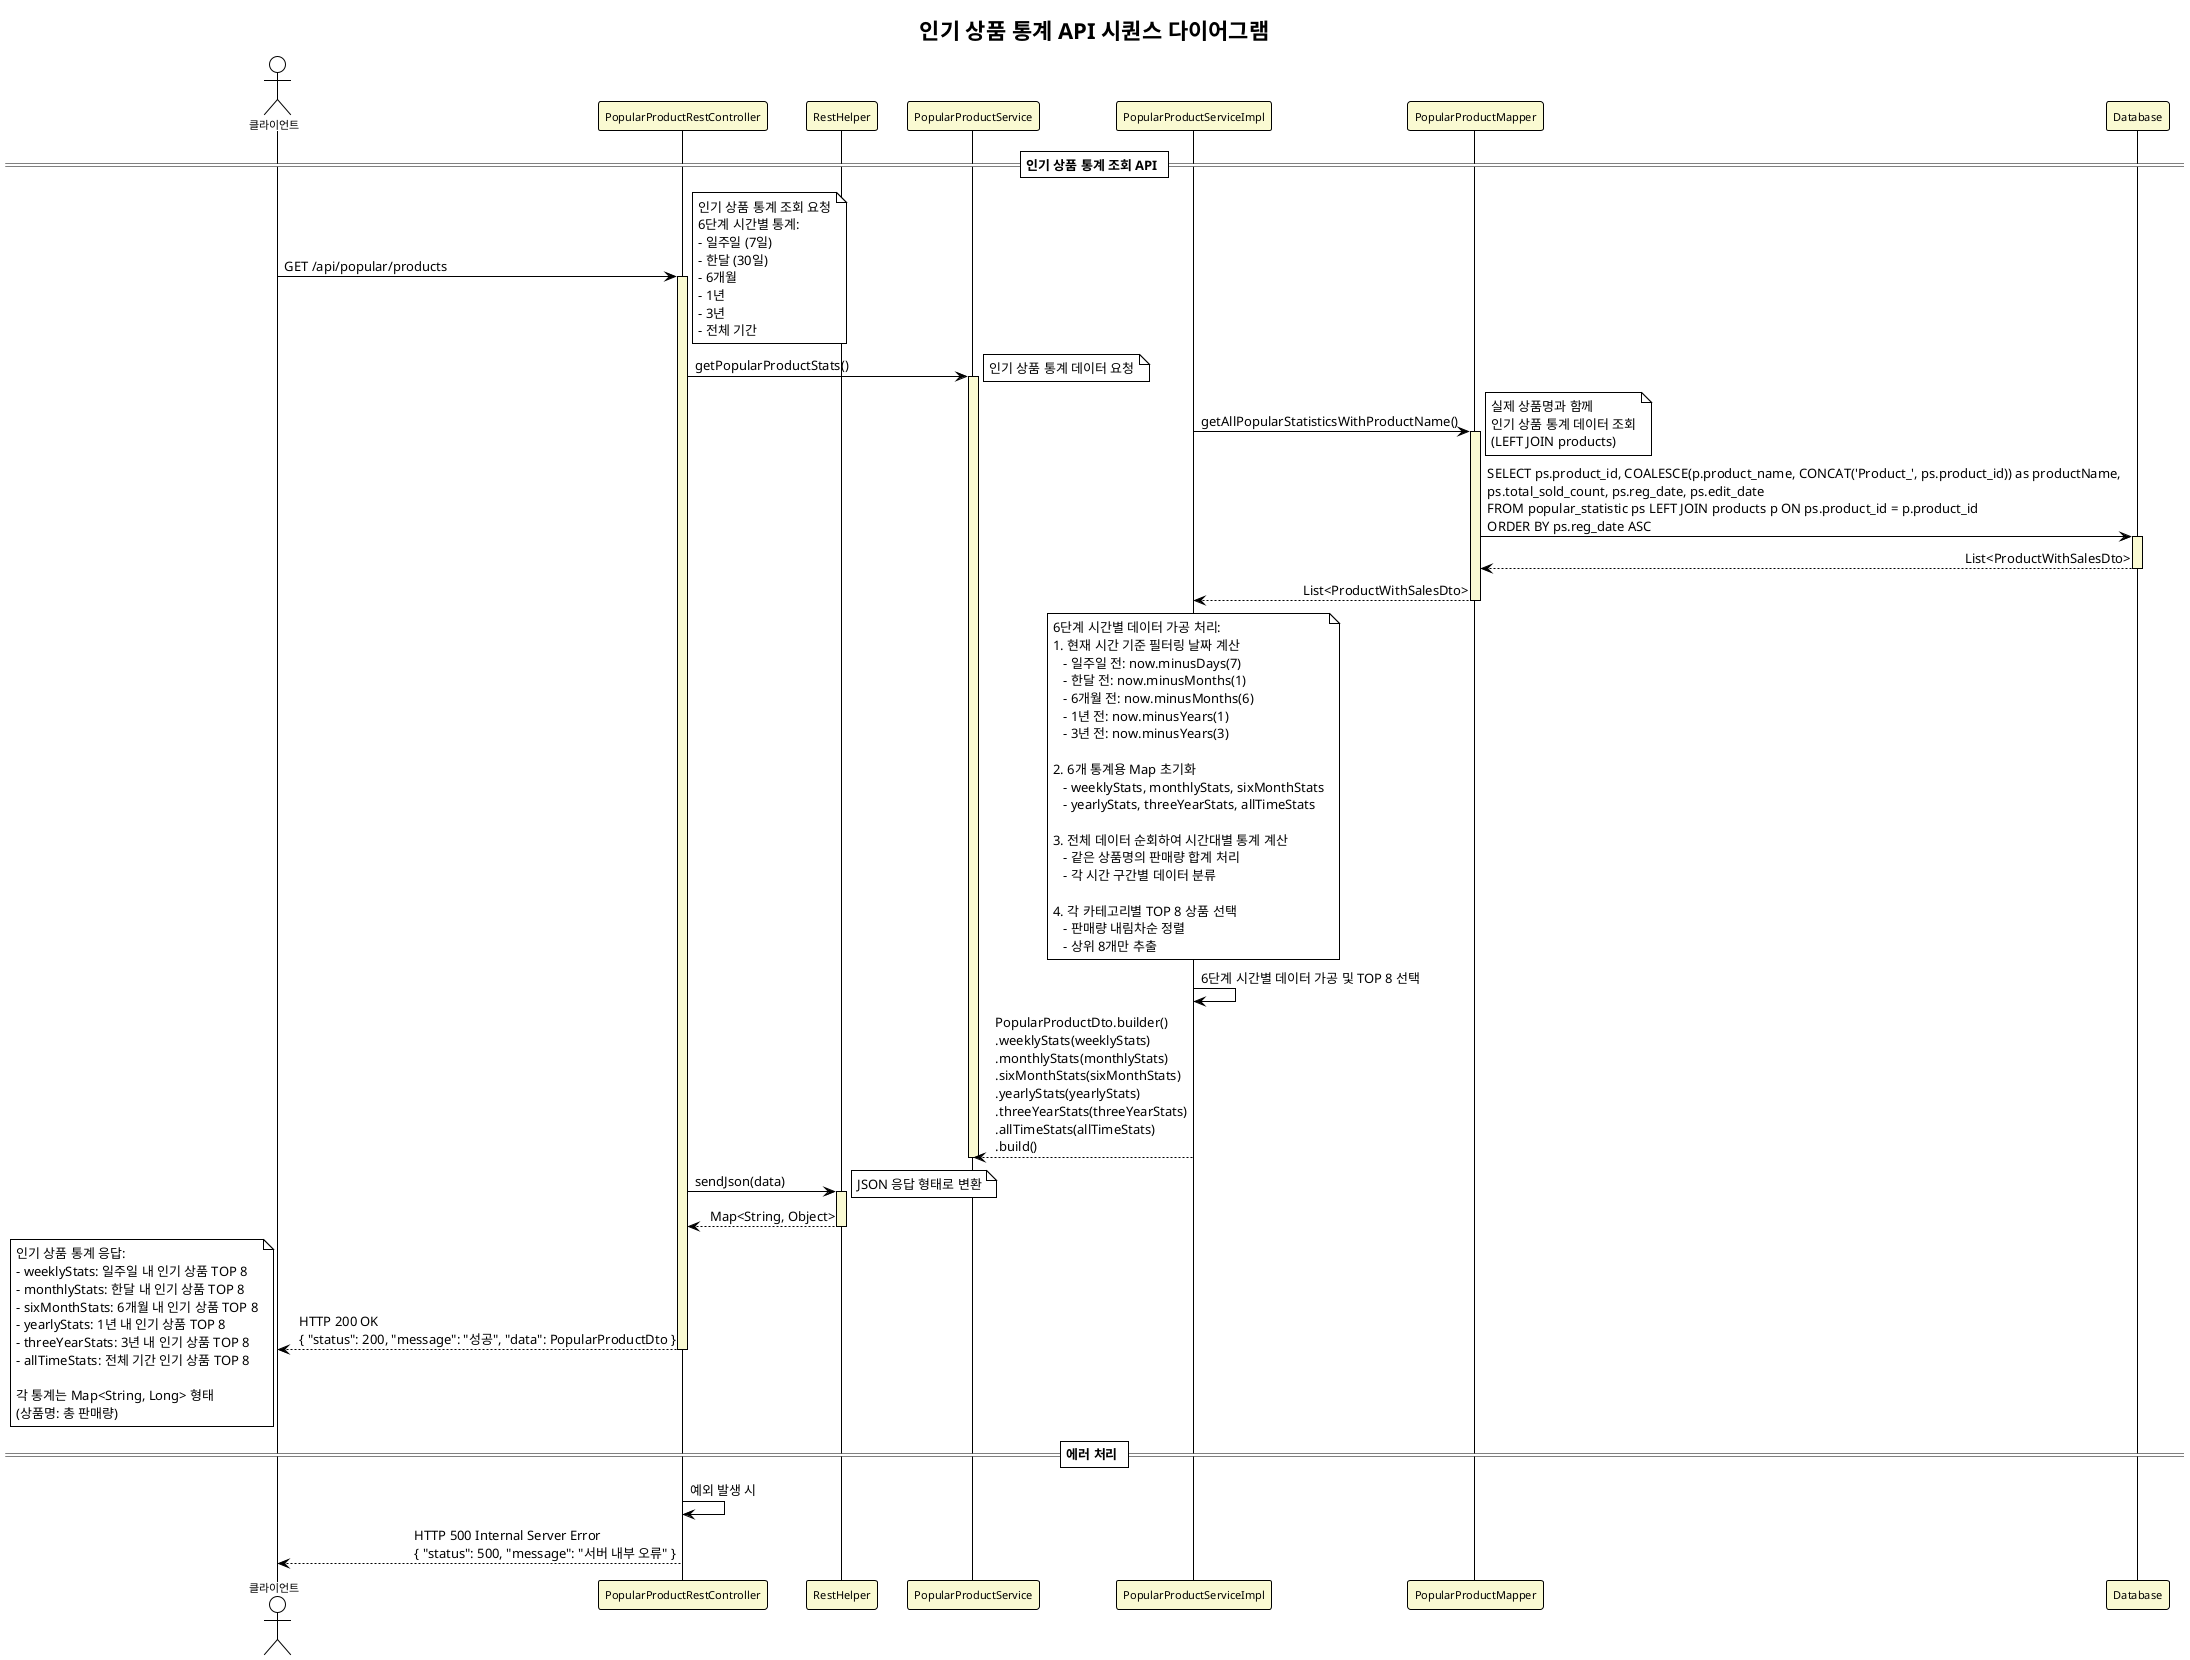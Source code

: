 @startuml PopularProductRestController
!theme plain
skinparam sequence {
    ArrowColor Black
    ActorBorderColor Black
    LifeLineBorderColor Black
    LifeLineBackgroundColor LightGoldenRodYellow
    ParticipantBorderColor Black
    ParticipantBackgroundColor LightGoldenRodYellow
    ParticipantFontSize 11
    ActorFontSize 11
    MessageAlign direction
}

title 인기 상품 통계 API 시퀀스 다이어그램

actor Client as "클라이언트"
participant PopularProductRestController as "PopularProductRestController"
participant RestHelper as "RestHelper"
participant PopularProductService as "PopularProductService"
participant PopularProductServiceImpl as "PopularProductServiceImpl"
participant PopularProductMapper as "PopularProductMapper"
participant Database as "Database"

== 인기 상품 통계 조회 API ==

Client -> PopularProductRestController: GET /api/popular/products
note right
  인기 상품 통계 조회 요청
  6단계 시간별 통계:
  - 일주일 (7일)
  - 한달 (30일)
  - 6개월
  - 1년
  - 3년
  - 전체 기간
end note

activate PopularProductRestController

PopularProductRestController -> PopularProductService: getPopularProductStats()
note right
  인기 상품 통계 데이터 요청
end note

activate PopularProductService

PopularProductServiceImpl -> PopularProductMapper: getAllPopularStatisticsWithProductName()
note right
  실제 상품명과 함께 
  인기 상품 통계 데이터 조회
  (LEFT JOIN products)
end note

activate PopularProductMapper

PopularProductMapper -> Database: SELECT ps.product_id, COALESCE(p.product_name, CONCAT('Product_', ps.product_id)) as productName,\nps.total_sold_count, ps.reg_date, ps.edit_date\nFROM popular_statistic ps LEFT JOIN products p ON ps.product_id = p.product_id\nORDER BY ps.reg_date ASC
activate Database
Database --> PopularProductMapper: List<ProductWithSalesDto>
deactivate Database

PopularProductMapper --> PopularProductServiceImpl: List<ProductWithSalesDto>
deactivate PopularProductMapper

note over PopularProductServiceImpl
  6단계 시간별 데이터 가공 처리:
  1. 현재 시간 기준 필터링 날짜 계산
     - 일주일 전: now.minusDays(7)
     - 한달 전: now.minusMonths(1)
     - 6개월 전: now.minusMonths(6)
     - 1년 전: now.minusYears(1)
     - 3년 전: now.minusYears(3)
  
  2. 6개 통계용 Map 초기화
     - weeklyStats, monthlyStats, sixMonthStats
     - yearlyStats, threeYearStats, allTimeStats
  
  3. 전체 데이터 순회하여 시간대별 통계 계산
     - 같은 상품명의 판매량 합계 처리
     - 각 시간 구간별 데이터 분류
  
  4. 각 카테고리별 TOP 8 상품 선택
     - 판매량 내림차순 정렬
     - 상위 8개만 추출
end note

PopularProductServiceImpl -> PopularProductServiceImpl: 6단계 시간별 데이터 가공 및 TOP 8 선택

PopularProductServiceImpl --> PopularProductService: PopularProductDto.builder()\n.weeklyStats(weeklyStats)\n.monthlyStats(monthlyStats)\n.sixMonthStats(sixMonthStats)\n.yearlyStats(yearlyStats)\n.threeYearStats(threeYearStats)\n.allTimeStats(allTimeStats)\n.build()
deactivate PopularProductService

PopularProductRestController -> RestHelper: sendJson(data)
note right
  JSON 응답 형태로 변환
end note

activate RestHelper
RestHelper --> PopularProductRestController: Map<String, Object>
deactivate RestHelper

PopularProductRestController --> Client: HTTP 200 OK\n{ "status": 200, "message": "성공", "data": PopularProductDto }
note left
  인기 상품 통계 응답:
  - weeklyStats: 일주일 내 인기 상품 TOP 8
  - monthlyStats: 한달 내 인기 상품 TOP 8
  - sixMonthStats: 6개월 내 인기 상품 TOP 8
  - yearlyStats: 1년 내 인기 상품 TOP 8
  - threeYearStats: 3년 내 인기 상품 TOP 8
  - allTimeStats: 전체 기간 인기 상품 TOP 8
  
  각 통계는 Map<String, Long> 형태
  (상품명: 총 판매량)
end note

deactivate PopularProductRestController

== 에러 처리 ==

PopularProductRestController -> PopularProductRestController: 예외 발생 시
PopularProductRestController --> Client: HTTP 500 Internal Server Error\n{ "status": 500, "message": "서버 내부 오류" }

@enduml
